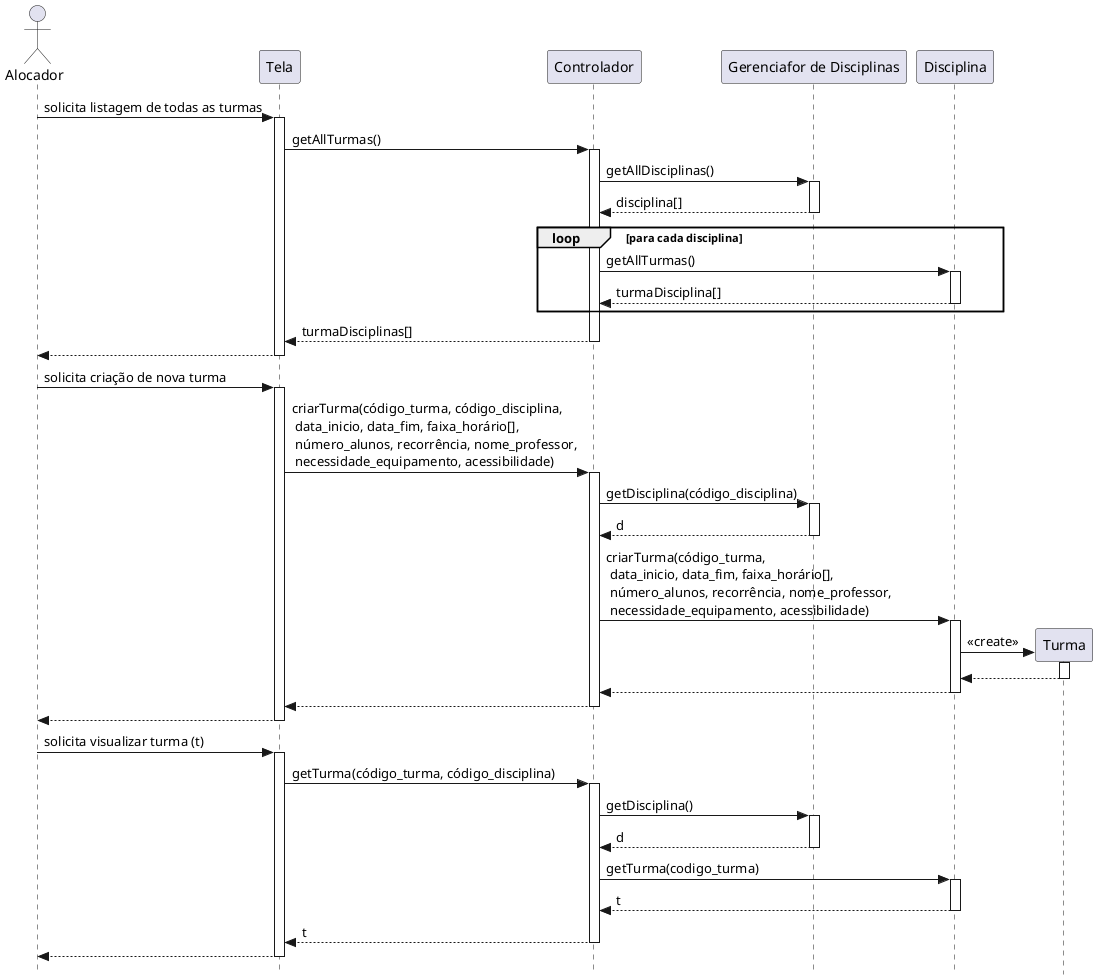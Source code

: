 @startuml Sequencia
skinparam style strictuml
autoactivate on

actor Alocador
participant Tela as t
participant Controlador as c
' participant Prédio as p
' participant Sala as s
' participant Alocação as a
' participant Alocação as a2
participant "Gerenciafor de Disciplinas" as gd
participant Disciplina as d
participant Turma as tu

Alocador -> t : solicita listagem de todas as turmas
    t -> c : getAllTurmas()
        c -> gd : getAllDisciplinas()
            return disciplina[]
            loop para cada disciplina
                c -> d : getAllTurmas()
                return turmaDisciplina[]        
            end
    return turmaDisciplinas[]
return 

Alocador -> t : solicita criação de nova turma
    t -> c : criarTurma(código_turma, código_disciplina,\n data_inicio, data_fim, faixa_horário[],\n número_alunos, recorrência, nome_professor,\n necessidade_equipamento, acessibilidade)
        c -> gd : getDisciplina(código_disciplina)
            return d
        c -> d : criarTurma(código_turma,\n data_inicio, data_fim, faixa_horário[],\n número_alunos, recorrência, nome_professor,\n necessidade_equipamento, acessibilidade)
        create tu
            d -> tu : << create >>
            return 
        return 
    return
return 

Alocador -> t : solicita visualizar turma (t)
    t -> c : getTurma(código_turma, código_disciplina)
        c -> gd : getDisciplina()
            return d
        c -> d : getTurma(codigo_turma)
        ' get tu
        '     d -> tu : << get >>
        '     return 
            return t        
    return t
return 


@enduml